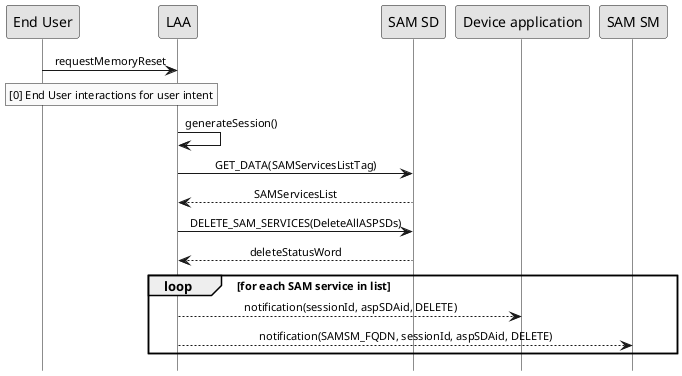 
@startuml
 
hide footbox
skinparam sequenceMessageAlign center
skinparam sequenceArrowFontSize 11
skinparam noteFontSize 11
skinparam monochrome true
skinparam lifelinestrategy solid
 
"End User" -> "LAA" : requestMemoryReset

 
rnote over "LAA", "End User"
     [0] End User interactions for user intent
end rnote

LAA -> LAA : generateSession()

LAA -> "SAM SD" : GET_DATA(SAMServicesListTag)
"SAM SD" --> LAA : SAMServicesList  

"LAA" -> "SAM SD" : DELETE_SAM_SERVICES(DeleteAllASPSDs) 
"SAM SD" --> LAA : deleteStatusWord

loop for each SAM service in list
 
LAA --> "Device application" : notification(sessionId, aspSDAid, DELETE)
 
LAA --> "SAM SM" : notification(SAMSM_FQDN, sessionId, aspSDAid, DELETE)
end loop

@enduml